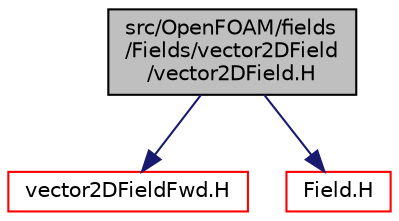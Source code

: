 digraph "src/OpenFOAM/fields/Fields/vector2DField/vector2DField.H"
{
  bgcolor="transparent";
  edge [fontname="Helvetica",fontsize="10",labelfontname="Helvetica",labelfontsize="10"];
  node [fontname="Helvetica",fontsize="10",shape=record];
  Node1 [label="src/OpenFOAM/fields\l/Fields/vector2DField\l/vector2DField.H",height=0.2,width=0.4,color="black", fillcolor="grey75", style="filled", fontcolor="black"];
  Node1 -> Node2 [color="midnightblue",fontsize="10",style="solid",fontname="Helvetica"];
  Node2 [label="vector2DFieldFwd.H",height=0.2,width=0.4,color="red",URL="$a08189.html"];
  Node1 -> Node3 [color="midnightblue",fontsize="10",style="solid",fontname="Helvetica"];
  Node3 [label="Field.H",height=0.2,width=0.4,color="red",URL="$a08125.html"];
}
